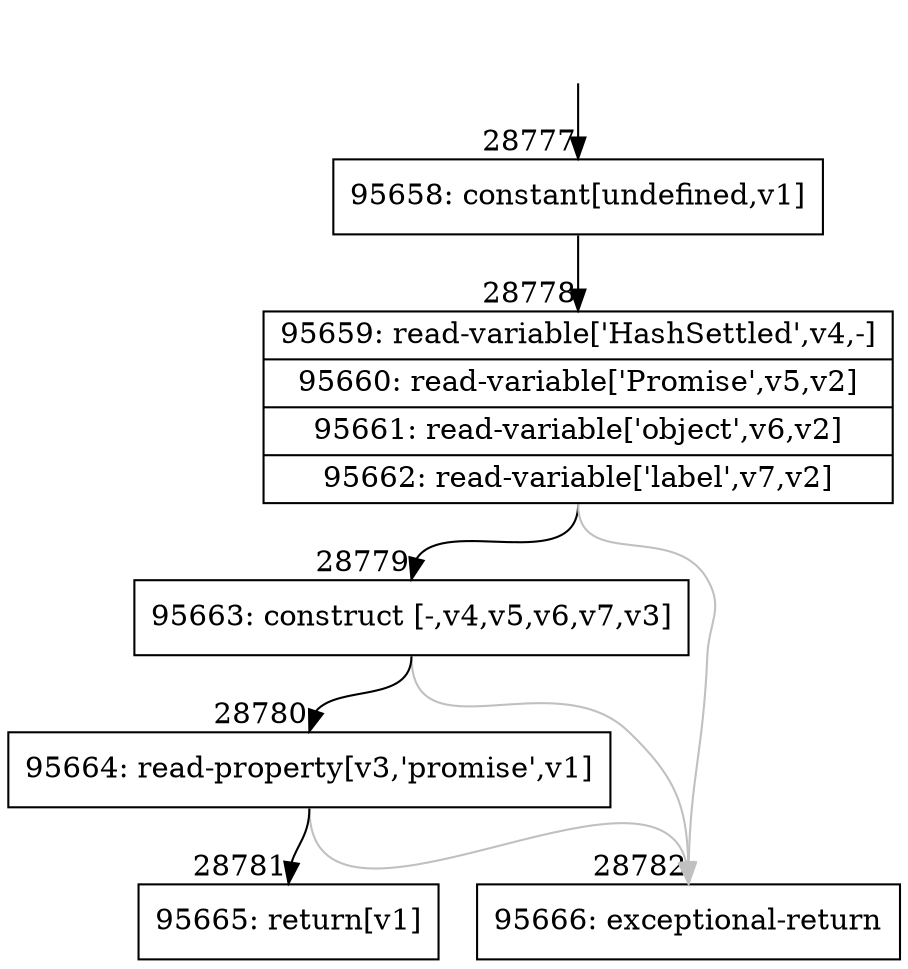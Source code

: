 digraph {
rankdir="TD"
BB_entry2537[shape=none,label=""];
BB_entry2537 -> BB28777 [tailport=s, headport=n, headlabel="    28777"]
BB28777 [shape=record label="{95658: constant[undefined,v1]}" ] 
BB28777 -> BB28778 [tailport=s, headport=n, headlabel="      28778"]
BB28778 [shape=record label="{95659: read-variable['HashSettled',v4,-]|95660: read-variable['Promise',v5,v2]|95661: read-variable['object',v6,v2]|95662: read-variable['label',v7,v2]}" ] 
BB28778 -> BB28779 [tailport=s, headport=n, headlabel="      28779"]
BB28778 -> BB28782 [tailport=s, headport=n, color=gray, headlabel="      28782"]
BB28779 [shape=record label="{95663: construct [-,v4,v5,v6,v7,v3]}" ] 
BB28779 -> BB28780 [tailport=s, headport=n, headlabel="      28780"]
BB28779 -> BB28782 [tailport=s, headport=n, color=gray]
BB28780 [shape=record label="{95664: read-property[v3,'promise',v1]}" ] 
BB28780 -> BB28781 [tailport=s, headport=n, headlabel="      28781"]
BB28780 -> BB28782 [tailport=s, headport=n, color=gray]
BB28781 [shape=record label="{95665: return[v1]}" ] 
BB28782 [shape=record label="{95666: exceptional-return}" ] 
//#$~ 51472
}
